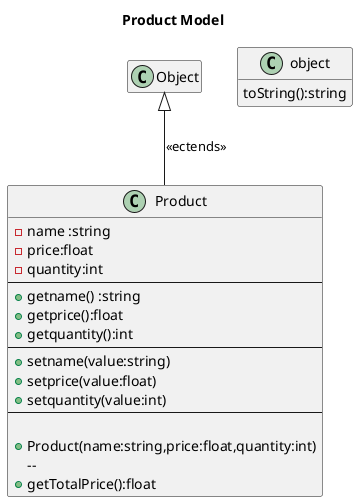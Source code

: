 @startuml Class Diagram
title Product Model
class Product {
    -name :string
    -price:float
    -quantity:int
    --
    +getname() :string
    +getprice():float
    +getquantity():int
    --
    +setname(value:string)
    +setprice(value:float)
    +setquantity(value:int)
    --

    +Product(name:string,price:float,quantity:int)
     --
     +getTotalPrice():float
}
class object{
    toString():string
}

Product -up-|> Object:"<<ectends>>"

hide empty members


@enduml